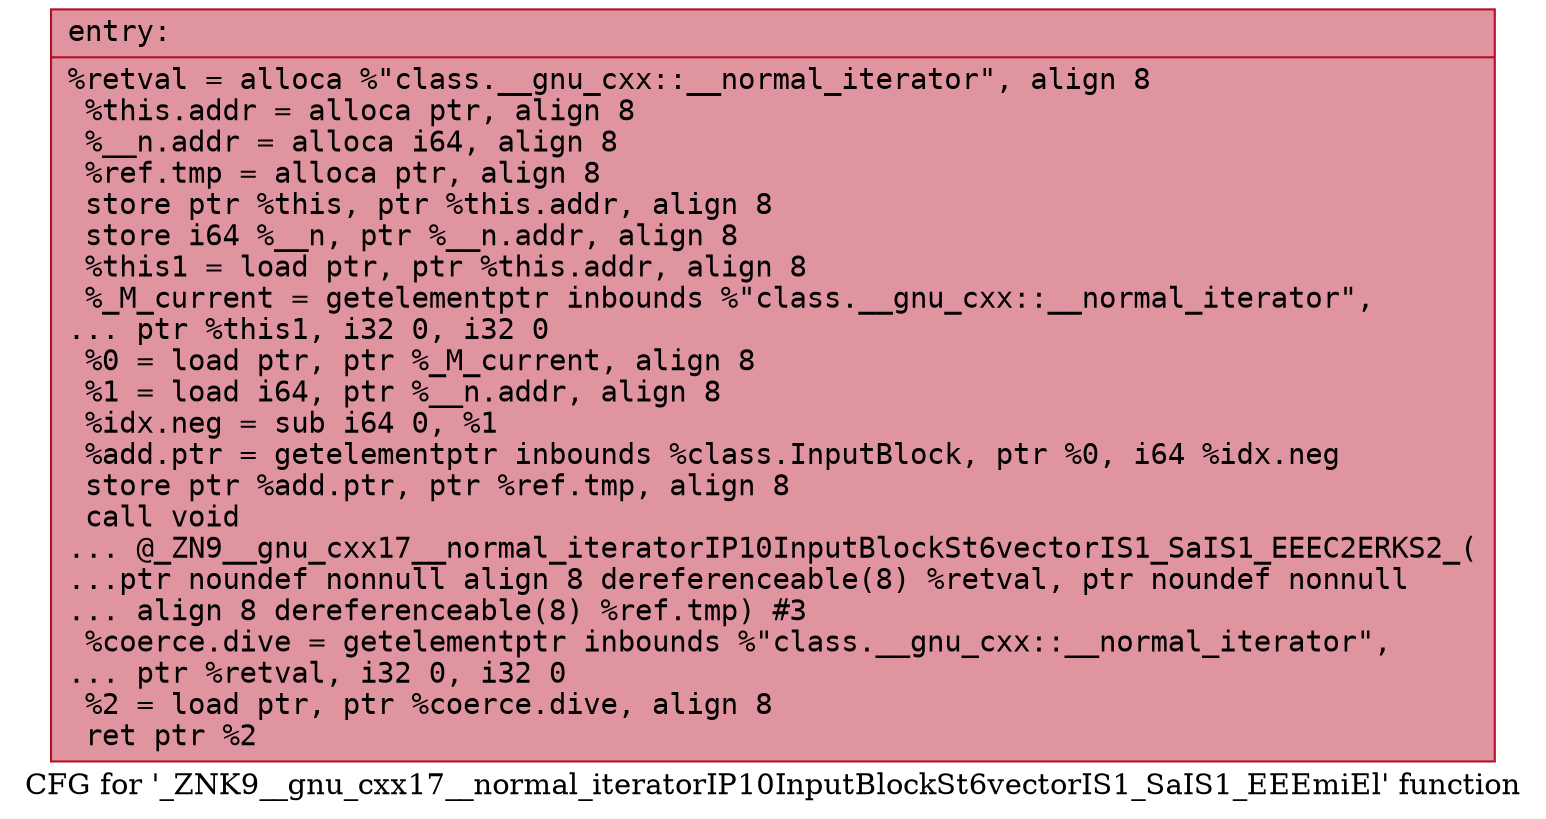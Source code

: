 digraph "CFG for '_ZNK9__gnu_cxx17__normal_iteratorIP10InputBlockSt6vectorIS1_SaIS1_EEEmiEl' function" {
	label="CFG for '_ZNK9__gnu_cxx17__normal_iteratorIP10InputBlockSt6vectorIS1_SaIS1_EEEmiEl' function";

	Node0x562c4e5723d0 [shape=record,color="#b70d28ff", style=filled, fillcolor="#b70d2870" fontname="Courier",label="{entry:\l|  %retval = alloca %\"class.__gnu_cxx::__normal_iterator\", align 8\l  %this.addr = alloca ptr, align 8\l  %__n.addr = alloca i64, align 8\l  %ref.tmp = alloca ptr, align 8\l  store ptr %this, ptr %this.addr, align 8\l  store i64 %__n, ptr %__n.addr, align 8\l  %this1 = load ptr, ptr %this.addr, align 8\l  %_M_current = getelementptr inbounds %\"class.__gnu_cxx::__normal_iterator\",\l... ptr %this1, i32 0, i32 0\l  %0 = load ptr, ptr %_M_current, align 8\l  %1 = load i64, ptr %__n.addr, align 8\l  %idx.neg = sub i64 0, %1\l  %add.ptr = getelementptr inbounds %class.InputBlock, ptr %0, i64 %idx.neg\l  store ptr %add.ptr, ptr %ref.tmp, align 8\l  call void\l... @_ZN9__gnu_cxx17__normal_iteratorIP10InputBlockSt6vectorIS1_SaIS1_EEEC2ERKS2_(\l...ptr noundef nonnull align 8 dereferenceable(8) %retval, ptr noundef nonnull\l... align 8 dereferenceable(8) %ref.tmp) #3\l  %coerce.dive = getelementptr inbounds %\"class.__gnu_cxx::__normal_iterator\",\l... ptr %retval, i32 0, i32 0\l  %2 = load ptr, ptr %coerce.dive, align 8\l  ret ptr %2\l}"];
}
